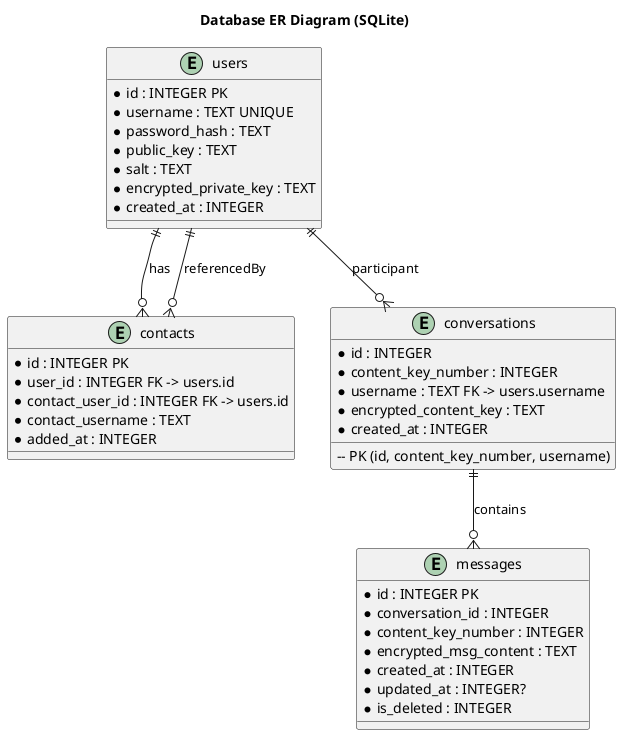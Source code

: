 @startuml
title Database ER Diagram (SQLite)

entity users {
  *id : INTEGER PK
  *username : TEXT UNIQUE
  *password_hash : TEXT
  *public_key : TEXT
  *salt : TEXT
  *encrypted_private_key : TEXT
  *created_at : INTEGER
}

entity contacts {
  *id : INTEGER PK
  *user_id : INTEGER FK -> users.id
  *contact_user_id : INTEGER FK -> users.id
  *contact_username : TEXT
  *added_at : INTEGER
}

entity conversations {
  *id : INTEGER
  *content_key_number : INTEGER
  *username : TEXT FK -> users.username
  *encrypted_content_key : TEXT
  *created_at : INTEGER
  -- PK (id, content_key_number, username)
}

entity messages {
  *id : INTEGER PK
  *conversation_id : INTEGER
  *content_key_number : INTEGER
  *encrypted_msg_content : TEXT
  *created_at : INTEGER
  *updated_at : INTEGER?
  *is_deleted : INTEGER
}

users ||--o{ contacts : has
users ||--o{ contacts : referencedBy
users ||--o{ conversations : participant
conversations ||--o{ messages : contains

@enduml

